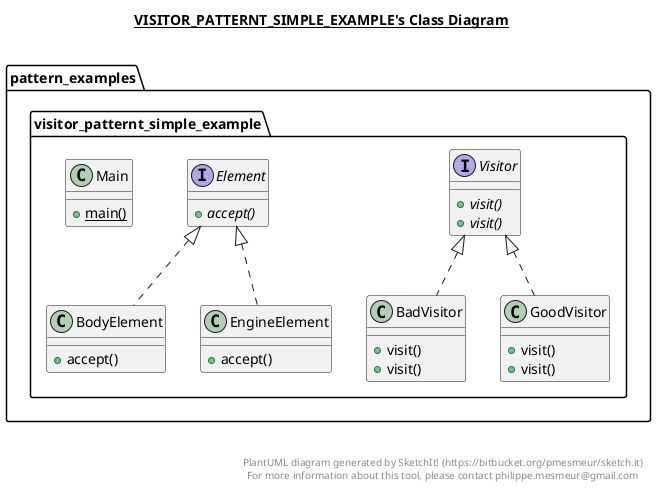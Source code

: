 @startuml

title __VISITOR_PATTERNT_SIMPLE_EXAMPLE's Class Diagram__\n

  namespace pattern_examples.visitor_patternt_simple_example {
    class pattern_examples.visitor_patternt_simple_example.BadVisitor {
        + visit()
        + visit()
    }
  }
  

  namespace pattern_examples.visitor_patternt_simple_example {
    class pattern_examples.visitor_patternt_simple_example.BodyElement {
        + accept()
    }
  }
  

  namespace pattern_examples.visitor_patternt_simple_example {
    interface pattern_examples.visitor_patternt_simple_example.Element {
        {abstract} + accept()
    }
  }
  

  namespace pattern_examples.visitor_patternt_simple_example {
    class pattern_examples.visitor_patternt_simple_example.EngineElement {
        + accept()
    }
  }
  

  namespace pattern_examples.visitor_patternt_simple_example {
    class pattern_examples.visitor_patternt_simple_example.GoodVisitor {
        + visit()
        + visit()
    }
  }
  

  namespace pattern_examples.visitor_patternt_simple_example {
    class pattern_examples.visitor_patternt_simple_example.Main {
        {static} + main()
    }
  }
  

  namespace pattern_examples.visitor_patternt_simple_example {
    interface pattern_examples.visitor_patternt_simple_example.Visitor {
        {abstract} + visit()
        {abstract} + visit()
    }
  }
  

  pattern_examples.visitor_patternt_simple_example.BadVisitor .up.|> pattern_examples.visitor_patternt_simple_example.Visitor
  pattern_examples.visitor_patternt_simple_example.BodyElement .up.|> pattern_examples.visitor_patternt_simple_example.Element
  pattern_examples.visitor_patternt_simple_example.EngineElement .up.|> pattern_examples.visitor_patternt_simple_example.Element
  pattern_examples.visitor_patternt_simple_example.GoodVisitor .up.|> pattern_examples.visitor_patternt_simple_example.Visitor


right footer


PlantUML diagram generated by SketchIt! (https://bitbucket.org/pmesmeur/sketch.it)
For more information about this tool, please contact philippe.mesmeur@gmail.com
endfooter

@enduml

